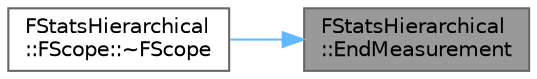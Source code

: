 digraph "FStatsHierarchical::EndMeasurement"
{
 // INTERACTIVE_SVG=YES
 // LATEX_PDF_SIZE
  bgcolor="transparent";
  edge [fontname=Helvetica,fontsize=10,labelfontname=Helvetica,labelfontsize=10];
  node [fontname=Helvetica,fontsize=10,shape=box,height=0.2,width=0.4];
  rankdir="RL";
  Node1 [id="Node000001",label="FStatsHierarchical\l::EndMeasurement",height=0.2,width=0.4,color="gray40", fillcolor="grey60", style="filled", fontcolor="black",tooltip=" "];
  Node1 -> Node2 [id="edge1_Node000001_Node000002",dir="back",color="steelblue1",style="solid",tooltip=" "];
  Node2 [id="Node000002",label="FStatsHierarchical\l::FScope::~FScope",height=0.2,width=0.4,color="grey40", fillcolor="white", style="filled",URL="$d3/dd3/structFStatsHierarchical_1_1FScope.html#ae3078171203a78bc1022c67810e2df3b",tooltip=" "];
}
